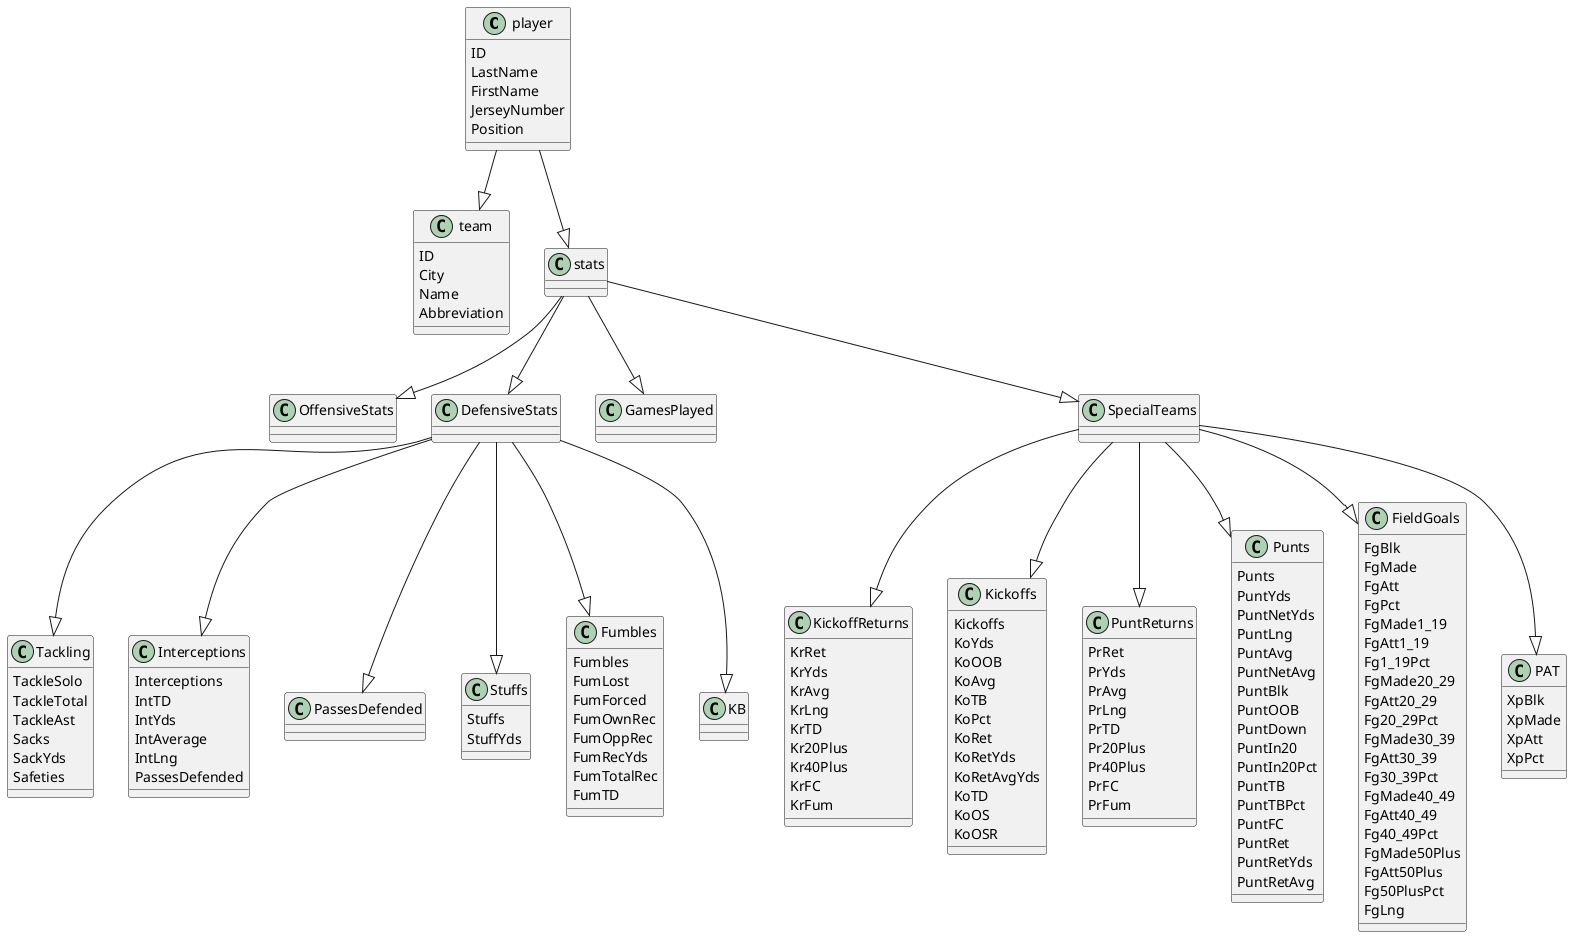 @startuml
class player
class team
class stats
class OffensiveStats
class DefensiveStats


player --|> team
player --|> stats
stats --|> GamesPlayed
stats --|> OffensiveStats
stats --|> DefensiveStats
stats --|> SpecialTeams
DefensiveStats --|> Tackling
DefensiveStats --|> Interceptions
DefensiveStats --|> PassesDefended
DefensiveStats --|> Stuffs
DefensiveStats --|> Fumbles
DefensiveStats --|> KB
SpecialTeams --|> KickoffReturns
SpecialTeams --|> Kickoffs
SpecialTeams --|> PuntReturns
SpecialTeams --|> Punts
SpecialTeams --|> FieldGoals
SpecialTeams --|> PAT

class player {
ID
LastName
FirstName
JerseyNumber
Position
}

class team {
ID
City
Name
Abbreviation
}

class Tackling {
TackleSolo
TackleTotal
TackleAst
Sacks
SackYds
Safeties
}

class Interceptions {
Interceptions
IntTD
IntYds
IntAverage
IntLng
PassesDefended
}


class Stuffs {
Stuffs
StuffYds
}

class Fumbles {
Fumbles
FumLost
FumForced
FumOwnRec
FumOppRec
FumRecYds
FumTotalRec
FumTD
}

class SpecialTeams {

}

class KickoffReturns {
KrRet
KrYds
KrAvg
KrLng
KrTD
Kr20Plus
Kr40Plus
KrFC
KrFum
}

class Kickoffs {
Kickoffs
KoYds
KoOOB
KoAvg
KoTB
KoPct
KoRet
KoRetYds
KoRetAvgYds
KoTD
KoOS
KoOSR

}

class PuntReturns {
PrRet
PrYds
PrAvg
PrLng
PrTD
Pr20Plus
Pr40Plus
PrFC
PrFum
}

class Punts {
Punts
PuntYds
PuntNetYds
PuntLng
PuntAvg
PuntNetAvg
PuntBlk
PuntOOB
PuntDown
PuntIn20
PuntIn20Pct
PuntTB
PuntTBPct
PuntFC
PuntRet
PuntRetYds
PuntRetAvg
}

class FieldGoals {
FgBlk
FgMade
FgAtt
FgPct
FgMade1_19
FgAtt1_19
Fg1_19Pct
FgMade20_29
FgAtt20_29
Fg20_29Pct
FgMade30_39
FgAtt30_39
Fg30_39Pct
FgMade40_49
FgAtt40_49
Fg40_49Pct
FgMade50Plus
FgAtt50Plus
Fg50PlusPct
FgLng
}

class PAT {
XpBlk
XpMade
XpAtt
XpPct

}
@enduml